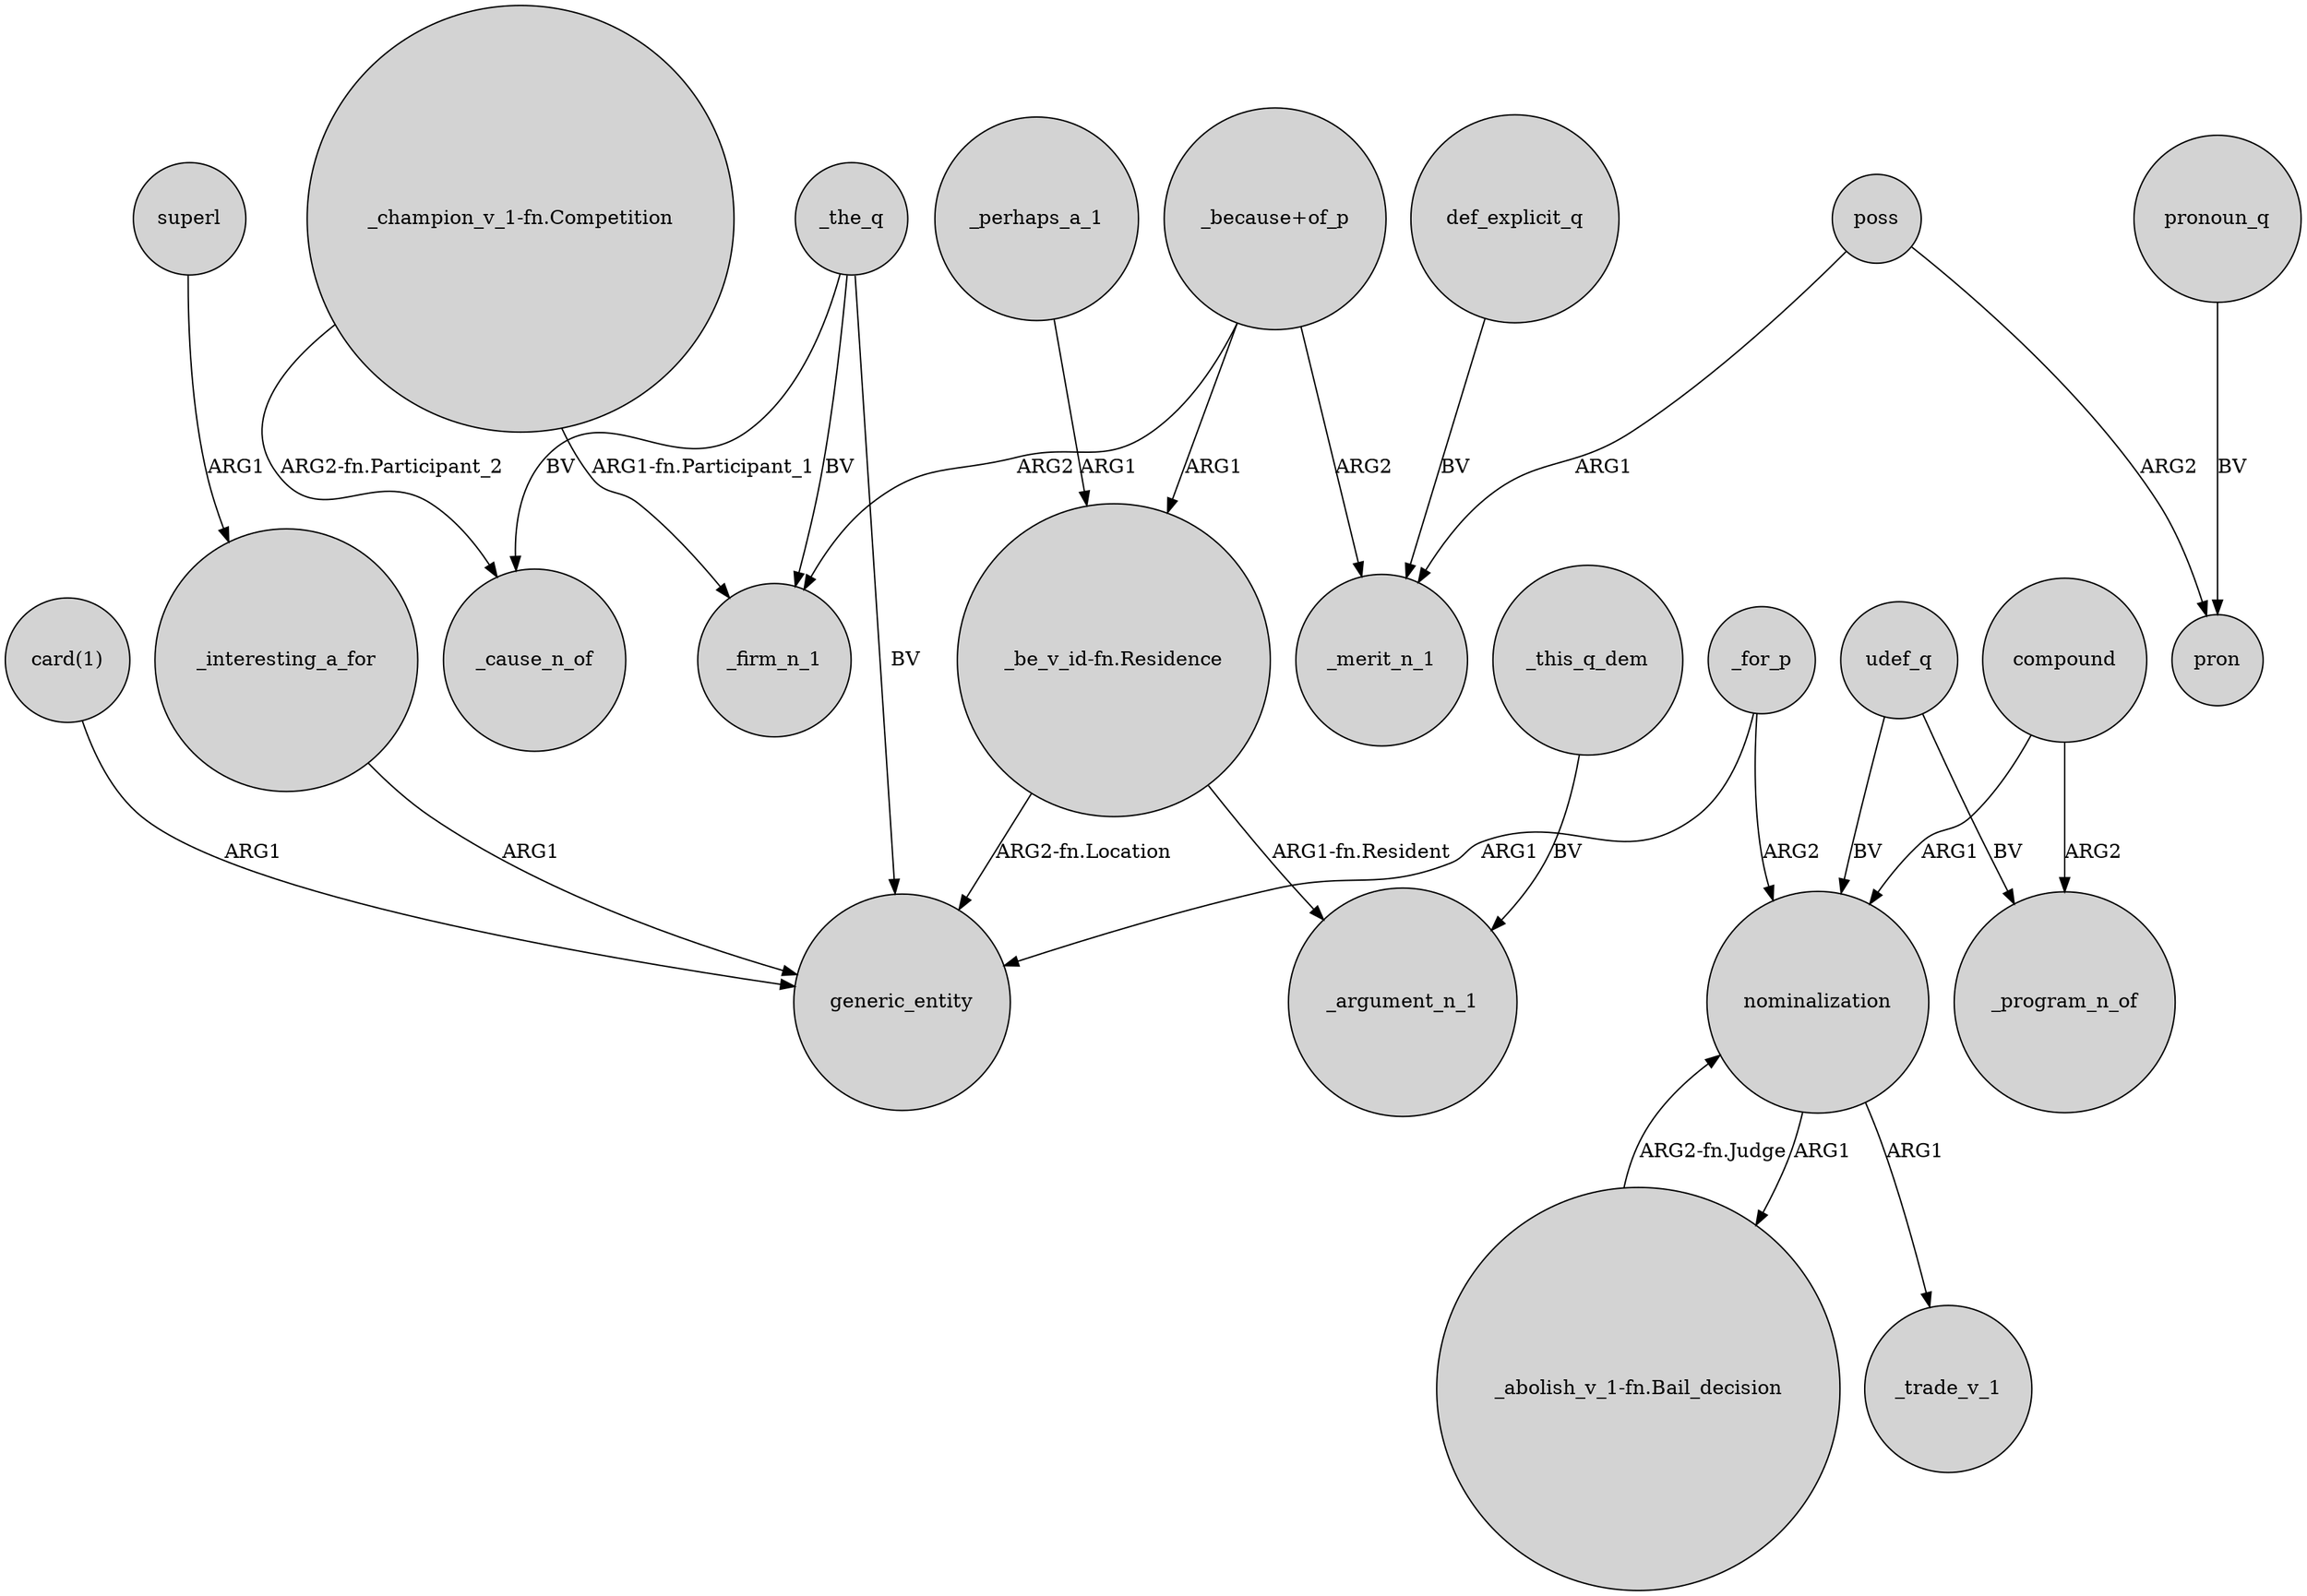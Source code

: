 digraph {
	node [shape=circle style=filled]
	"_champion_v_1-fn.Competition" -> _cause_n_of [label="ARG2-fn.Participant_2"]
	"_abolish_v_1-fn.Bail_decision" -> nominalization [label="ARG2-fn.Judge"]
	"_champion_v_1-fn.Competition" -> _firm_n_1 [label="ARG1-fn.Participant_1"]
	"card(1)" -> generic_entity [label=ARG1]
	"_be_v_id-fn.Residence" -> _argument_n_1 [label="ARG1-fn.Resident"]
	"_because+of_p" -> "_be_v_id-fn.Residence" [label=ARG1]
	udef_q -> nominalization [label=BV]
	superl -> _interesting_a_for [label=ARG1]
	udef_q -> _program_n_of [label=BV]
	"_because+of_p" -> _merit_n_1 [label=ARG2]
	_interesting_a_for -> generic_entity [label=ARG1]
	pronoun_q -> pron [label=BV]
	_this_q_dem -> _argument_n_1 [label=BV]
	compound -> _program_n_of [label=ARG2]
	poss -> pron [label=ARG2]
	nominalization -> "_abolish_v_1-fn.Bail_decision" [label=ARG1]
	compound -> nominalization [label=ARG1]
	"_because+of_p" -> _firm_n_1 [label=ARG2]
	_the_q -> _firm_n_1 [label=BV]
	_for_p -> generic_entity [label=ARG1]
	_the_q -> _cause_n_of [label=BV]
	_the_q -> generic_entity [label=BV]
	_for_p -> nominalization [label=ARG2]
	def_explicit_q -> _merit_n_1 [label=BV]
	_perhaps_a_1 -> "_be_v_id-fn.Residence" [label=ARG1]
	poss -> _merit_n_1 [label=ARG1]
	nominalization -> _trade_v_1 [label=ARG1]
	"_be_v_id-fn.Residence" -> generic_entity [label="ARG2-fn.Location"]
}
